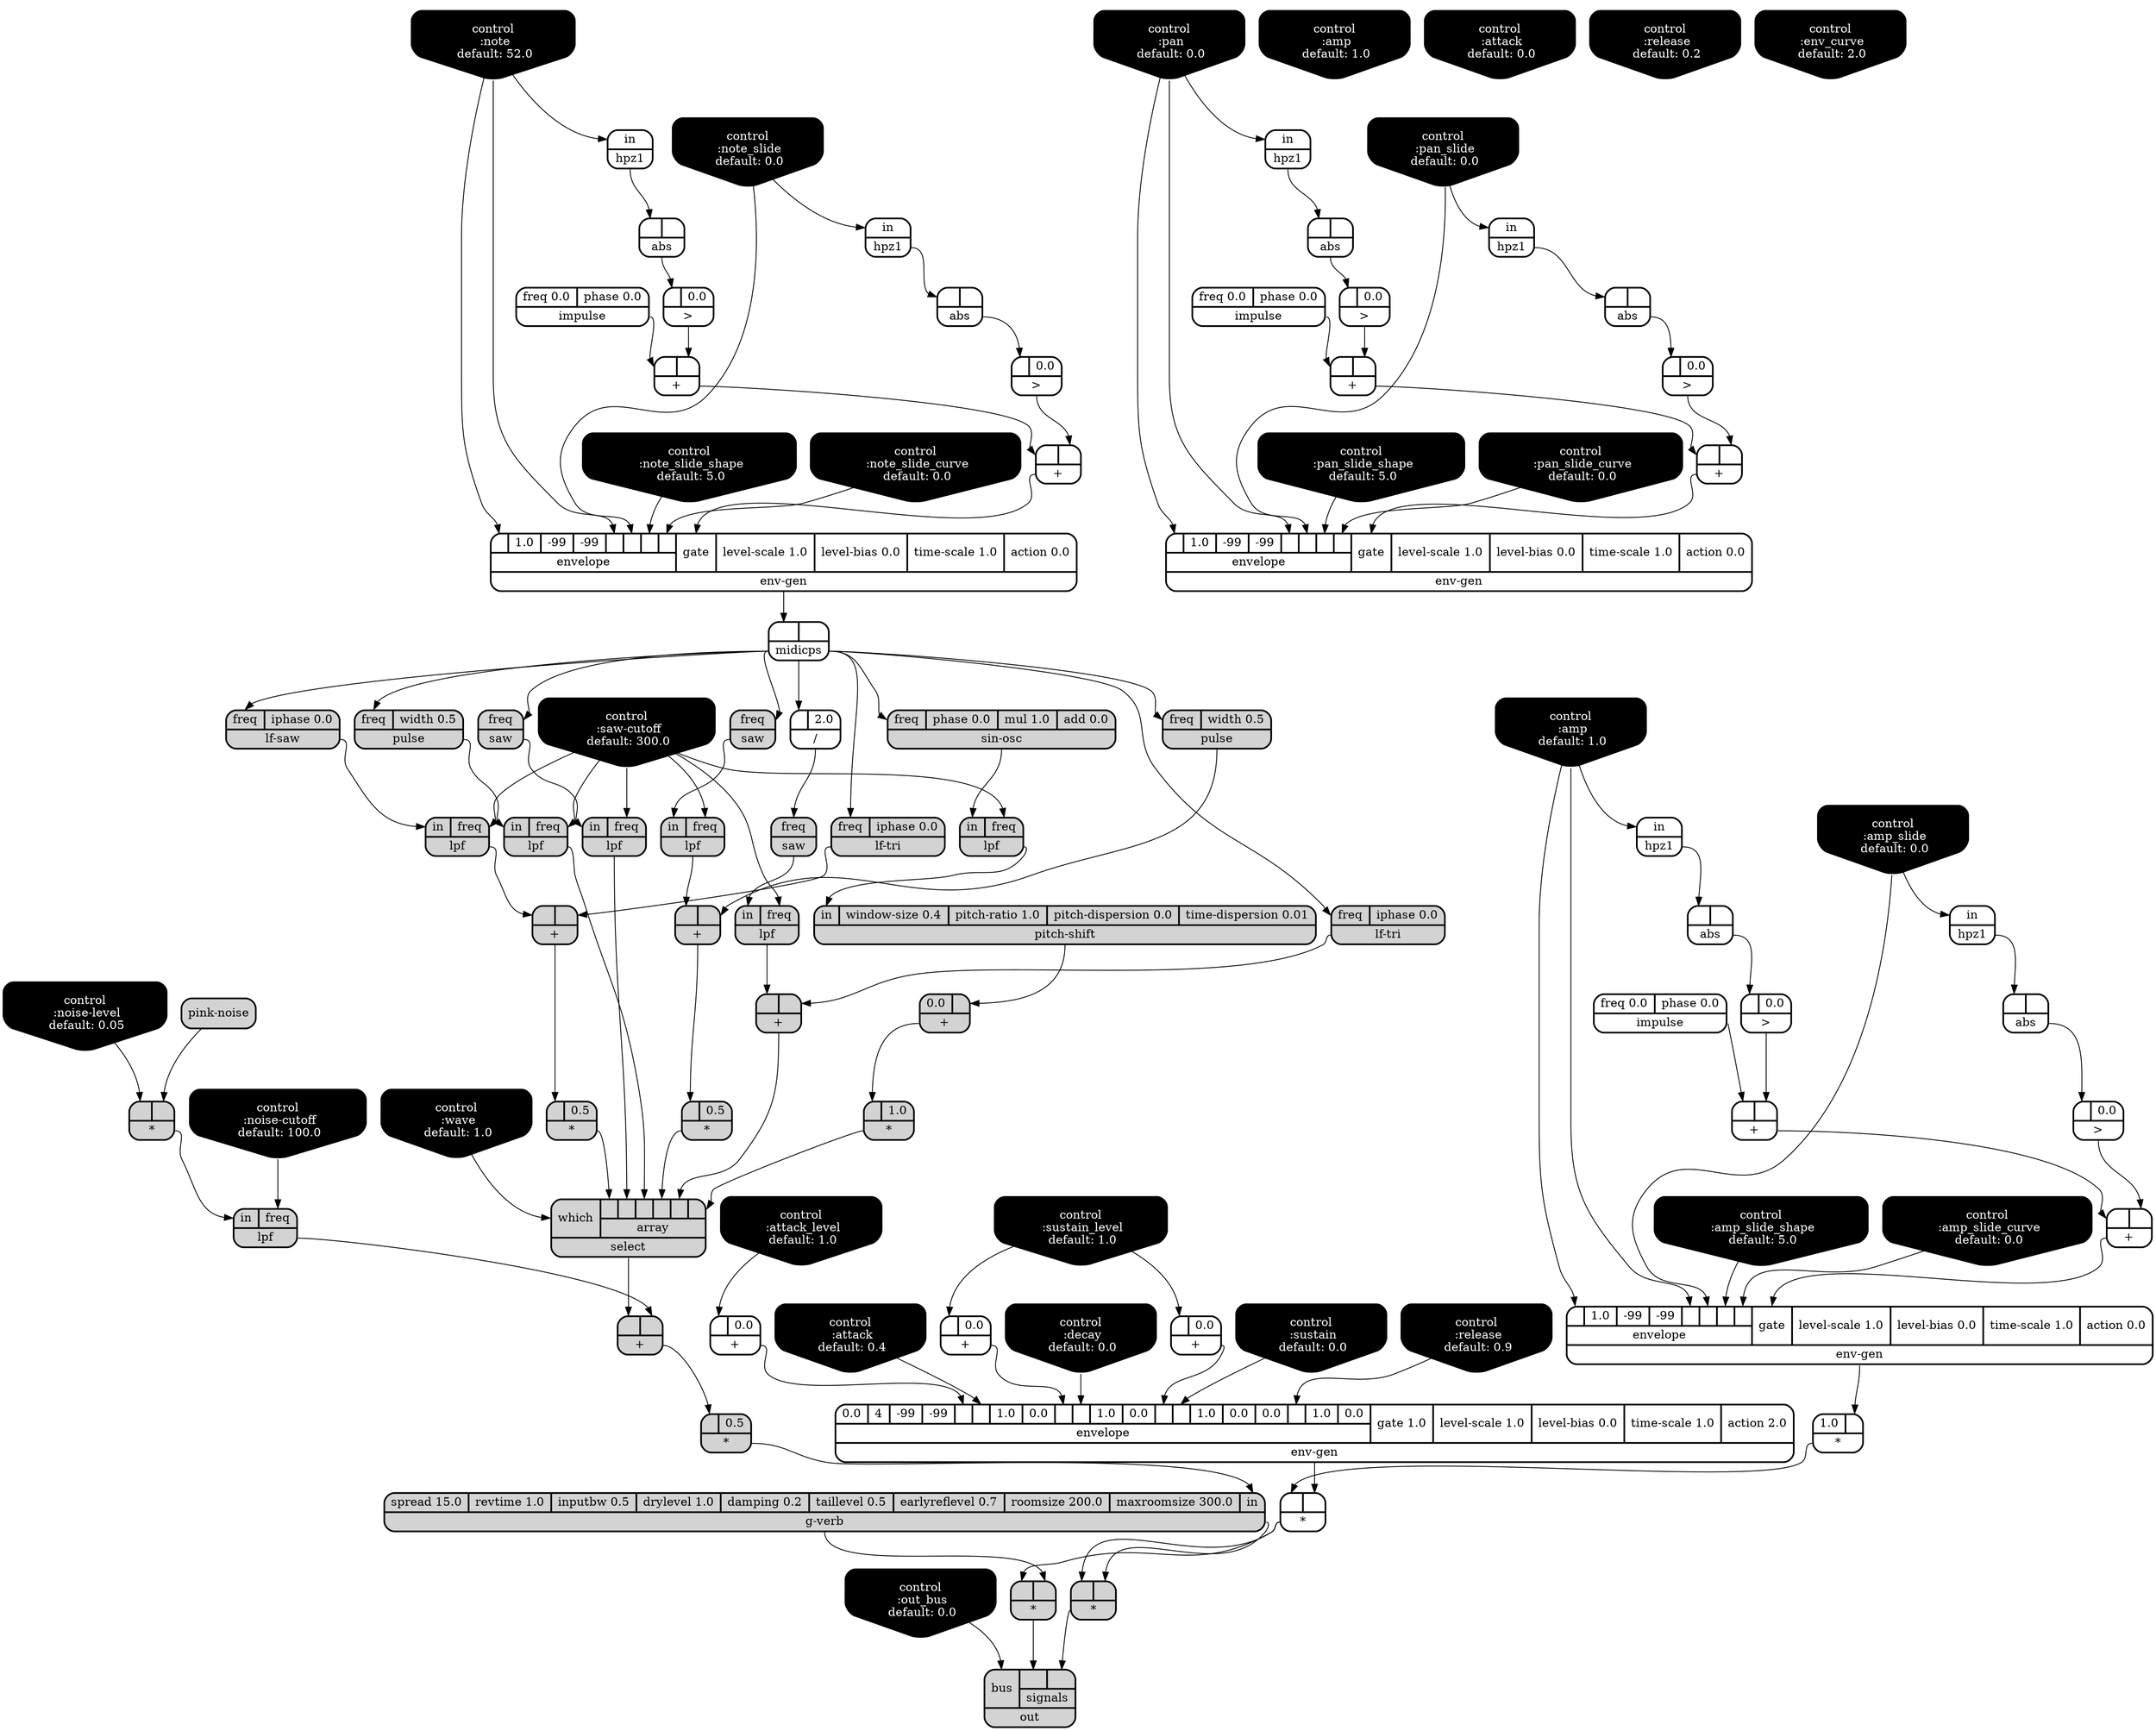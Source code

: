 digraph synthdef {
49 [label = "{{ <a> 1.0|<b> } |<__UG_NAME__>* }" style="bold, rounded" shape=record rankdir=LR];
54 [label = "{{ <a> |<b> } |<__UG_NAME__>* }" style="bold, rounded" shape=record rankdir=LR];
59 [label = "{{ <a> |<b> 0.5} |<__UG_NAME__>* }" style="filled, bold, rounded"  shape=record rankdir=LR];
67 [label = "{{ <a> |<b> 0.5} |<__UG_NAME__>* }" style="filled, bold, rounded"  shape=record rankdir=LR];
77 [label = "{{ <a> |<b> 1.0} |<__UG_NAME__>* }" style="filled, bold, rounded"  shape=record rankdir=LR];
80 [label = "{{ <a> |<b> } |<__UG_NAME__>* }" style="filled, bold, rounded"  shape=record rankdir=LR];
83 [label = "{{ <a> |<b> 0.5} |<__UG_NAME__>* }" style="filled, bold, rounded"  shape=record rankdir=LR];
85 [label = "{{ <a> |<b> } |<__UG_NAME__>* }" style="filled, bold, rounded"  shape=record rankdir=LR];
86 [label = "{{ <a> |<b> } |<__UG_NAME__>* }" style="filled, bold, rounded"  shape=record rankdir=LR];
31 [label = "{{ <a> |<b> } |<__UG_NAME__>+ }" style="bold, rounded" shape=record rankdir=LR];
35 [label = "{{ <a> |<b> } |<__UG_NAME__>+ }" style="bold, rounded" shape=record rankdir=LR];
43 [label = "{{ <a> |<b> } |<__UG_NAME__>+ }" style="bold, rounded" shape=record rankdir=LR];
47 [label = "{{ <a> |<b> } |<__UG_NAME__>+ }" style="bold, rounded" shape=record rankdir=LR];
50 [label = "{{ <a> |<b> 0.0} |<__UG_NAME__>+ }" style="bold, rounded" shape=record rankdir=LR];
51 [label = "{{ <a> |<b> 0.0} |<__UG_NAME__>+ }" style="bold, rounded" shape=record rankdir=LR];
52 [label = "{{ <a> |<b> 0.0} |<__UG_NAME__>+ }" style="bold, rounded" shape=record rankdir=LR];
58 [label = "{{ <a> |<b> } |<__UG_NAME__>+ }" style="filled, bold, rounded"  shape=record rankdir=LR];
66 [label = "{{ <a> |<b> } |<__UG_NAME__>+ }" style="filled, bold, rounded"  shape=record rankdir=LR];
72 [label = "{{ <a> |<b> } |<__UG_NAME__>+ }" style="filled, bold, rounded"  shape=record rankdir=LR];
76 [label = "{{ <a> 0.0|<b> } |<__UG_NAME__>+ }" style="filled, bold, rounded"  shape=record rankdir=LR];
82 [label = "{{ <a> |<b> } |<__UG_NAME__>+ }" style="filled, bold, rounded"  shape=record rankdir=LR];
92 [label = "{{ <a> |<b> } |<__UG_NAME__>+ }" style="bold, rounded" shape=record rankdir=LR];
96 [label = "{{ <a> |<b> } |<__UG_NAME__>+ }" style="bold, rounded" shape=record rankdir=LR];
68 [label = "{{ <a> |<b> 2.0} |<__UG_NAME__>/ }" style="bold, rounded" shape=record rankdir=LR];
30 [label = "{{ <a> |<b> 0.0} |<__UG_NAME__>\> }" style="bold, rounded" shape=record rankdir=LR];
34 [label = "{{ <a> |<b> 0.0} |<__UG_NAME__>\> }" style="bold, rounded" shape=record rankdir=LR];
42 [label = "{{ <a> |<b> 0.0} |<__UG_NAME__>\> }" style="bold, rounded" shape=record rankdir=LR];
46 [label = "{{ <a> |<b> 0.0} |<__UG_NAME__>\> }" style="bold, rounded" shape=record rankdir=LR];
91 [label = "{{ <a> |<b> 0.0} |<__UG_NAME__>\> }" style="bold, rounded" shape=record rankdir=LR];
95 [label = "{{ <a> |<b> 0.0} |<__UG_NAME__>\> }" style="bold, rounded" shape=record rankdir=LR];
29 [label = "{{ <a> |<b> } |<__UG_NAME__>abs }" style="bold, rounded" shape=record rankdir=LR];
33 [label = "{{ <a> |<b> } |<__UG_NAME__>abs }" style="bold, rounded" shape=record rankdir=LR];
41 [label = "{{ <a> |<b> } |<__UG_NAME__>abs }" style="bold, rounded" shape=record rankdir=LR];
45 [label = "{{ <a> |<b> } |<__UG_NAME__>abs }" style="bold, rounded" shape=record rankdir=LR];
90 [label = "{{ <a> |<b> } |<__UG_NAME__>abs }" style="bold, rounded" shape=record rankdir=LR];
94 [label = "{{ <a> |<b> } |<__UG_NAME__>abs }" style="bold, rounded" shape=record rankdir=LR];
0 [label = "control
 :amp
 default: 1.0" shape=invhouse style="rounded, filled, bold" fillcolor=black fontcolor=white ]; 
1 [label = "control
 :noise-level
 default: 0.05" shape=invhouse style="rounded, filled, bold" fillcolor=black fontcolor=white ]; 
2 [label = "control
 :attack
 default: 0.4" shape=invhouse style="rounded, filled, bold" fillcolor=black fontcolor=white ]; 
3 [label = "control
 :release
 default: 0.9" shape=invhouse style="rounded, filled, bold" fillcolor=black fontcolor=white ]; 
4 [label = "control
 :saw-cutoff
 default: 300.0" shape=invhouse style="rounded, filled, bold" fillcolor=black fontcolor=white ]; 
5 [label = "control
 :noise-cutoff
 default: 100.0" shape=invhouse style="rounded, filled, bold" fillcolor=black fontcolor=white ]; 
6 [label = "control
 :wave
 default: 1.0" shape=invhouse style="rounded, filled, bold" fillcolor=black fontcolor=white ]; 
7 [label = "control
 :note
 default: 52.0" shape=invhouse style="rounded, filled, bold" fillcolor=black fontcolor=white ]; 
8 [label = "control
 :note_slide
 default: 0.0" shape=invhouse style="rounded, filled, bold" fillcolor=black fontcolor=white ]; 
9 [label = "control
 :note_slide_shape
 default: 5.0" shape=invhouse style="rounded, filled, bold" fillcolor=black fontcolor=white ]; 
10 [label = "control
 :note_slide_curve
 default: 0.0" shape=invhouse style="rounded, filled, bold" fillcolor=black fontcolor=white ]; 
11 [label = "control
 :amp
 default: 1.0" shape=invhouse style="rounded, filled, bold" fillcolor=black fontcolor=white ]; 
12 [label = "control
 :amp_slide
 default: 0.0" shape=invhouse style="rounded, filled, bold" fillcolor=black fontcolor=white ]; 
13 [label = "control
 :amp_slide_shape
 default: 5.0" shape=invhouse style="rounded, filled, bold" fillcolor=black fontcolor=white ]; 
14 [label = "control
 :amp_slide_curve
 default: 0.0" shape=invhouse style="rounded, filled, bold" fillcolor=black fontcolor=white ]; 
15 [label = "control
 :pan
 default: 0.0" shape=invhouse style="rounded, filled, bold" fillcolor=black fontcolor=white ]; 
16 [label = "control
 :pan_slide
 default: 0.0" shape=invhouse style="rounded, filled, bold" fillcolor=black fontcolor=white ]; 
17 [label = "control
 :pan_slide_shape
 default: 5.0" shape=invhouse style="rounded, filled, bold" fillcolor=black fontcolor=white ]; 
18 [label = "control
 :pan_slide_curve
 default: 0.0" shape=invhouse style="rounded, filled, bold" fillcolor=black fontcolor=white ]; 
19 [label = "control
 :attack
 default: 0.0" shape=invhouse style="rounded, filled, bold" fillcolor=black fontcolor=white ]; 
20 [label = "control
 :decay
 default: 0.0" shape=invhouse style="rounded, filled, bold" fillcolor=black fontcolor=white ]; 
21 [label = "control
 :sustain
 default: 0.0" shape=invhouse style="rounded, filled, bold" fillcolor=black fontcolor=white ]; 
22 [label = "control
 :release
 default: 0.2" shape=invhouse style="rounded, filled, bold" fillcolor=black fontcolor=white ]; 
23 [label = "control
 :attack_level
 default: 1.0" shape=invhouse style="rounded, filled, bold" fillcolor=black fontcolor=white ]; 
24 [label = "control
 :sustain_level
 default: 1.0" shape=invhouse style="rounded, filled, bold" fillcolor=black fontcolor=white ]; 
25 [label = "control
 :env_curve
 default: 2.0" shape=invhouse style="rounded, filled, bold" fillcolor=black fontcolor=white ]; 
26 [label = "control
 :out_bus
 default: 0.0" shape=invhouse style="rounded, filled, bold" fillcolor=black fontcolor=white ]; 
36 [label = "{{ {{<envelope___control___0>|1.0|-99|-99|<envelope___control___4>|<envelope___control___5>|<envelope___control___6>|<envelope___control___7>}|envelope}|<gate> gate|<level____scale> level-scale 1.0|<level____bias> level-bias 0.0|<time____scale> time-scale 1.0|<action> action 0.0} |<__UG_NAME__>env-gen }" style="bold, rounded" shape=record rankdir=LR];
48 [label = "{{ {{<envelope___control___0>|1.0|-99|-99|<envelope___control___4>|<envelope___control___5>|<envelope___control___6>|<envelope___control___7>}|envelope}|<gate> gate|<level____scale> level-scale 1.0|<level____bias> level-bias 0.0|<time____scale> time-scale 1.0|<action> action 0.0} |<__UG_NAME__>env-gen }" style="bold, rounded" shape=record rankdir=LR];
53 [label = "{{ {{0.0|4|-99|-99|<envelope___binary____op____u____gen___4>|<envelope___control___5>|1.0|0.0|<envelope___binary____op____u____gen___8>|<envelope___control___9>|1.0|0.0|<envelope___binary____op____u____gen___12>|<envelope___control___13>|1.0|0.0|0.0|<envelope___control___17>|1.0|0.0}|envelope}|<gate> gate 1.0|<level____scale> level-scale 1.0|<level____bias> level-bias 0.0|<time____scale> time-scale 1.0|<action> action 2.0} |<__UG_NAME__>env-gen }" style="bold, rounded" shape=record rankdir=LR];
97 [label = "{{ {{<envelope___control___0>|1.0|-99|-99|<envelope___control___4>|<envelope___control___5>|<envelope___control___6>|<envelope___control___7>}|envelope}|<gate> gate|<level____scale> level-scale 1.0|<level____bias> level-bias 0.0|<time____scale> time-scale 1.0|<action> action 0.0} |<__UG_NAME__>env-gen }" style="bold, rounded" shape=record rankdir=LR];
84 [label = "{{ <spread> spread 15.0|<revtime> revtime 1.0|<inputbw> inputbw 0.5|<drylevel> drylevel 1.0|<damping> damping 0.2|<taillevel> taillevel 0.5|<earlyreflevel> earlyreflevel 0.7|<roomsize> roomsize 200.0|<maxroomsize> maxroomsize 300.0|<in> in} |<__UG_NAME__>g-verb }" style="filled, bold, rounded"  shape=record rankdir=LR];
28 [label = "{{ <in> in} |<__UG_NAME__>hpz1 }" style="bold, rounded" shape=record rankdir=LR];
32 [label = "{{ <in> in} |<__UG_NAME__>hpz1 }" style="bold, rounded" shape=record rankdir=LR];
40 [label = "{{ <in> in} |<__UG_NAME__>hpz1 }" style="bold, rounded" shape=record rankdir=LR];
44 [label = "{{ <in> in} |<__UG_NAME__>hpz1 }" style="bold, rounded" shape=record rankdir=LR];
89 [label = "{{ <in> in} |<__UG_NAME__>hpz1 }" style="bold, rounded" shape=record rankdir=LR];
93 [label = "{{ <in> in} |<__UG_NAME__>hpz1 }" style="bold, rounded" shape=record rankdir=LR];
27 [label = "{{ <freq> freq 0.0|<phase> phase 0.0} |<__UG_NAME__>impulse }" style="bold, rounded" shape=record rankdir=LR];
39 [label = "{{ <freq> freq 0.0|<phase> phase 0.0} |<__UG_NAME__>impulse }" style="bold, rounded" shape=record rankdir=LR];
88 [label = "{{ <freq> freq 0.0|<phase> phase 0.0} |<__UG_NAME__>impulse }" style="bold, rounded" shape=record rankdir=LR];
55 [label = "{{ <freq> freq|<iphase> iphase 0.0} |<__UG_NAME__>lf-saw }" style="filled, bold, rounded"  shape=record rankdir=LR];
57 [label = "{{ <freq> freq|<iphase> iphase 0.0} |<__UG_NAME__>lf-tri }" style="filled, bold, rounded"  shape=record rankdir=LR];
71 [label = "{{ <freq> freq|<iphase> iphase 0.0} |<__UG_NAME__>lf-tri }" style="filled, bold, rounded"  shape=record rankdir=LR];
56 [label = "{{ <in> in|<freq> freq} |<__UG_NAME__>lpf }" style="filled, bold, rounded"  shape=record rankdir=LR];
60 [label = "{{ <in> in|<freq> freq} |<__UG_NAME__>lpf }" style="filled, bold, rounded"  shape=record rankdir=LR];
62 [label = "{{ <in> in|<freq> freq} |<__UG_NAME__>lpf }" style="filled, bold, rounded"  shape=record rankdir=LR];
64 [label = "{{ <in> in|<freq> freq} |<__UG_NAME__>lpf }" style="filled, bold, rounded"  shape=record rankdir=LR];
70 [label = "{{ <in> in|<freq> freq} |<__UG_NAME__>lpf }" style="filled, bold, rounded"  shape=record rankdir=LR];
74 [label = "{{ <in> in|<freq> freq} |<__UG_NAME__>lpf }" style="filled, bold, rounded"  shape=record rankdir=LR];
81 [label = "{{ <in> in|<freq> freq} |<__UG_NAME__>lpf }" style="filled, bold, rounded"  shape=record rankdir=LR];
37 [label = "{{ <a> |<b> } |<__UG_NAME__>midicps }" style="bold, rounded" shape=record rankdir=LR];
87 [label = "{{ <bus> bus|{{<signals___binary____op____u____gen___0>|<signals___binary____op____u____gen___1>}|signals}} |<__UG_NAME__>out }" style="filled, bold, rounded"  shape=record rankdir=LR];
79 [label = "{<__UG_NAME__>pink-noise }" style="filled, bold, rounded"  shape=record rankdir=LR];
75 [label = "{{ <in> in|<window____size> window-size 0.4|<pitch____ratio> pitch-ratio 1.0|<pitch____dispersion> pitch-dispersion 0.0|<time____dispersion> time-dispersion 0.01} |<__UG_NAME__>pitch-shift }" style="filled, bold, rounded"  shape=record rankdir=LR];
61 [label = "{{ <freq> freq|<width> width 0.5} |<__UG_NAME__>pulse }" style="filled, bold, rounded"  shape=record rankdir=LR];
65 [label = "{{ <freq> freq|<width> width 0.5} |<__UG_NAME__>pulse }" style="filled, bold, rounded"  shape=record rankdir=LR];
38 [label = "{{ <freq> freq} |<__UG_NAME__>saw }" style="filled, bold, rounded"  shape=record rankdir=LR];
63 [label = "{{ <freq> freq} |<__UG_NAME__>saw }" style="filled, bold, rounded"  shape=record rankdir=LR];
69 [label = "{{ <freq> freq} |<__UG_NAME__>saw }" style="filled, bold, rounded"  shape=record rankdir=LR];
78 [label = "{{ <which> which|{{<array___binary____op____u____gen___0>|<array___lpf___1>|<array___lpf___2>|<array___binary____op____u____gen___3>|<array___binary____op____u____gen___4>|<array___binary____op____u____gen___5>}|array}} |<__UG_NAME__>select }" style="filled, bold, rounded"  shape=record rankdir=LR];
73 [label = "{{ <freq> freq|<phase> phase 0.0|<mul> mul 1.0|<add> add 0.0} |<__UG_NAME__>sin-osc }" style="filled, bold, rounded"  shape=record rankdir=LR];

48:__UG_NAME__ -> 49:b ;
53:__UG_NAME__ -> 54:b ;
49:__UG_NAME__ -> 54:a ;
58:__UG_NAME__ -> 59:a ;
66:__UG_NAME__ -> 67:a ;
76:__UG_NAME__ -> 77:a ;
79:__UG_NAME__ -> 80:b ;
1:__UG_NAME__ -> 80:a ;
82:__UG_NAME__ -> 83:a ;
84:__UG_NAME__ -> 85:b ;
54:__UG_NAME__ -> 85:a ;
84:__UG_NAME__ -> 86:b ;
54:__UG_NAME__ -> 86:a ;
30:__UG_NAME__ -> 31:b ;
27:__UG_NAME__ -> 31:a ;
34:__UG_NAME__ -> 35:b ;
31:__UG_NAME__ -> 35:a ;
42:__UG_NAME__ -> 43:b ;
39:__UG_NAME__ -> 43:a ;
46:__UG_NAME__ -> 47:b ;
43:__UG_NAME__ -> 47:a ;
23:__UG_NAME__ -> 50:a ;
24:__UG_NAME__ -> 51:a ;
24:__UG_NAME__ -> 52:a ;
57:__UG_NAME__ -> 58:b ;
56:__UG_NAME__ -> 58:a ;
65:__UG_NAME__ -> 66:b ;
64:__UG_NAME__ -> 66:a ;
71:__UG_NAME__ -> 72:b ;
70:__UG_NAME__ -> 72:a ;
75:__UG_NAME__ -> 76:b ;
81:__UG_NAME__ -> 82:b ;
78:__UG_NAME__ -> 82:a ;
91:__UG_NAME__ -> 92:b ;
88:__UG_NAME__ -> 92:a ;
95:__UG_NAME__ -> 96:b ;
92:__UG_NAME__ -> 96:a ;
37:__UG_NAME__ -> 68:a ;
29:__UG_NAME__ -> 30:a ;
33:__UG_NAME__ -> 34:a ;
41:__UG_NAME__ -> 42:a ;
45:__UG_NAME__ -> 46:a ;
90:__UG_NAME__ -> 91:a ;
94:__UG_NAME__ -> 95:a ;
28:__UG_NAME__ -> 29:a ;
32:__UG_NAME__ -> 33:a ;
40:__UG_NAME__ -> 41:a ;
44:__UG_NAME__ -> 45:a ;
89:__UG_NAME__ -> 90:a ;
93:__UG_NAME__ -> 94:a ;
35:__UG_NAME__ -> 36:gate ;
7:__UG_NAME__ -> 36:envelope___control___0 ;
7:__UG_NAME__ -> 36:envelope___control___4 ;
8:__UG_NAME__ -> 36:envelope___control___5 ;
9:__UG_NAME__ -> 36:envelope___control___6 ;
10:__UG_NAME__ -> 36:envelope___control___7 ;
47:__UG_NAME__ -> 48:gate ;
0:__UG_NAME__ -> 48:envelope___control___0 ;
0:__UG_NAME__ -> 48:envelope___control___4 ;
12:__UG_NAME__ -> 48:envelope___control___5 ;
13:__UG_NAME__ -> 48:envelope___control___6 ;
14:__UG_NAME__ -> 48:envelope___control___7 ;
50:__UG_NAME__ -> 53:envelope___binary____op____u____gen___4 ;
2:__UG_NAME__ -> 53:envelope___control___5 ;
51:__UG_NAME__ -> 53:envelope___binary____op____u____gen___8 ;
20:__UG_NAME__ -> 53:envelope___control___9 ;
52:__UG_NAME__ -> 53:envelope___binary____op____u____gen___12 ;
21:__UG_NAME__ -> 53:envelope___control___13 ;
3:__UG_NAME__ -> 53:envelope___control___17 ;
96:__UG_NAME__ -> 97:gate ;
15:__UG_NAME__ -> 97:envelope___control___0 ;
15:__UG_NAME__ -> 97:envelope___control___4 ;
16:__UG_NAME__ -> 97:envelope___control___5 ;
17:__UG_NAME__ -> 97:envelope___control___6 ;
18:__UG_NAME__ -> 97:envelope___control___7 ;
83:__UG_NAME__ -> 84:in ;
7:__UG_NAME__ -> 28:in ;
8:__UG_NAME__ -> 32:in ;
0:__UG_NAME__ -> 40:in ;
12:__UG_NAME__ -> 44:in ;
15:__UG_NAME__ -> 89:in ;
16:__UG_NAME__ -> 93:in ;
37:__UG_NAME__ -> 55:freq ;
37:__UG_NAME__ -> 57:freq ;
37:__UG_NAME__ -> 71:freq ;
4:__UG_NAME__ -> 56:freq ;
55:__UG_NAME__ -> 56:in ;
4:__UG_NAME__ -> 60:freq ;
38:__UG_NAME__ -> 60:in ;
4:__UG_NAME__ -> 62:freq ;
61:__UG_NAME__ -> 62:in ;
4:__UG_NAME__ -> 64:freq ;
63:__UG_NAME__ -> 64:in ;
4:__UG_NAME__ -> 70:freq ;
69:__UG_NAME__ -> 70:in ;
4:__UG_NAME__ -> 74:freq ;
73:__UG_NAME__ -> 74:in ;
5:__UG_NAME__ -> 81:freq ;
80:__UG_NAME__ -> 81:in ;
36:__UG_NAME__ -> 37:a ;
86:__UG_NAME__ -> 87:signals___binary____op____u____gen___0 ;
85:__UG_NAME__ -> 87:signals___binary____op____u____gen___1 ;
26:__UG_NAME__ -> 87:bus ;
74:__UG_NAME__ -> 75:in ;
37:__UG_NAME__ -> 61:freq ;
37:__UG_NAME__ -> 65:freq ;
37:__UG_NAME__ -> 38:freq ;
37:__UG_NAME__ -> 63:freq ;
68:__UG_NAME__ -> 69:freq ;
59:__UG_NAME__ -> 78:array___binary____op____u____gen___0 ;
60:__UG_NAME__ -> 78:array___lpf___1 ;
62:__UG_NAME__ -> 78:array___lpf___2 ;
67:__UG_NAME__ -> 78:array___binary____op____u____gen___3 ;
72:__UG_NAME__ -> 78:array___binary____op____u____gen___4 ;
77:__UG_NAME__ -> 78:array___binary____op____u____gen___5 ;
6:__UG_NAME__ -> 78:which ;
37:__UG_NAME__ -> 73:freq ;

}
